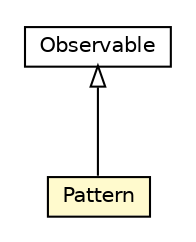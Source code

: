 #!/usr/local/bin/dot
#
# Class diagram 
# Generated by UMLGraph version R5_6-24-gf6e263 (http://www.umlgraph.org/)
#

digraph G {
	edge [fontname="Helvetica",fontsize=10,labelfontname="Helvetica",labelfontsize=10];
	node [fontname="Helvetica",fontsize=10,shape=plaintext];
	nodesep=0.25;
	ranksep=0.5;
	// org.universAAL.tools.makrorecorder.osgi.pattern.Pattern
	c83628 [label=<<table title="org.universAAL.tools.makrorecorder.osgi.pattern.Pattern" border="0" cellborder="1" cellspacing="0" cellpadding="2" port="p" bgcolor="lemonChiffon" href="./Pattern.html">
		<tr><td><table border="0" cellspacing="0" cellpadding="1">
<tr><td align="center" balign="center"> Pattern </td></tr>
		</table></td></tr>
		</table>>, URL="./Pattern.html", fontname="Helvetica", fontcolor="black", fontsize=10.0];
	//org.universAAL.tools.makrorecorder.osgi.pattern.Pattern extends java.util.Observable
	c83887:p -> c83628:p [dir=back,arrowtail=empty];
	// java.util.Observable
	c83887 [label=<<table title="java.util.Observable" border="0" cellborder="1" cellspacing="0" cellpadding="2" port="p" href="http://java.sun.com/j2se/1.4.2/docs/api/java/util/Observable.html">
		<tr><td><table border="0" cellspacing="0" cellpadding="1">
<tr><td align="center" balign="center"> Observable </td></tr>
		</table></td></tr>
		</table>>, URL="http://java.sun.com/j2se/1.4.2/docs/api/java/util/Observable.html", fontname="Helvetica", fontcolor="black", fontsize=10.0];
}

